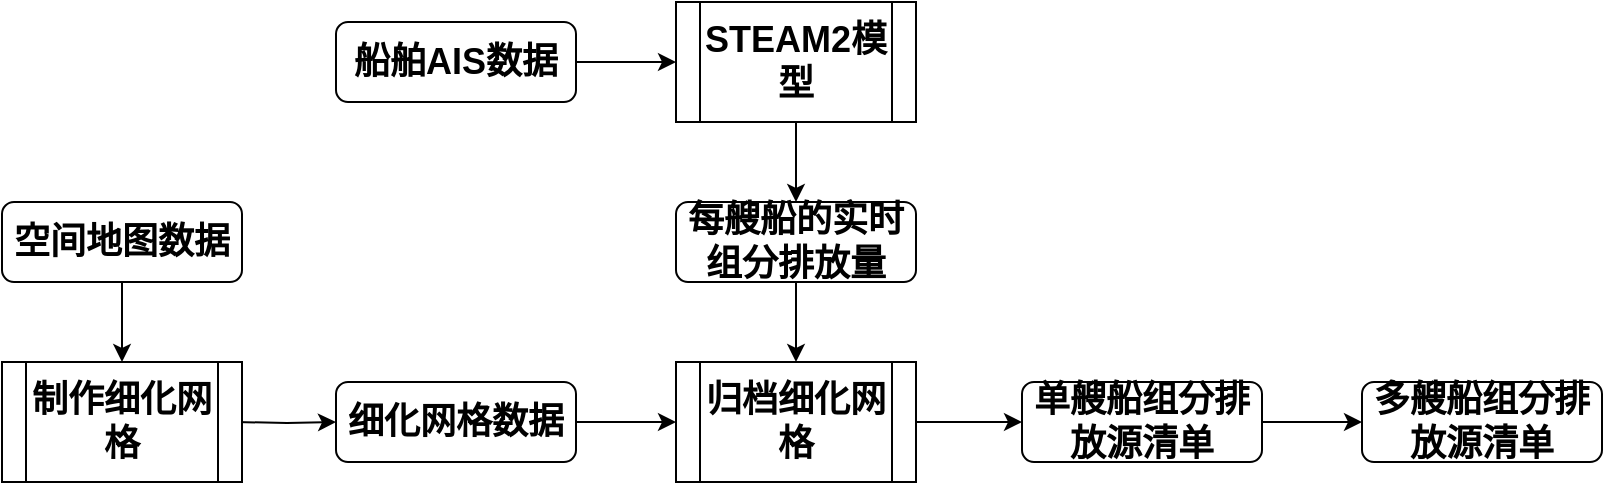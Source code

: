 <mxfile version="13.9.9" type="github">
  <diagram id="C5RBs43oDa-KdzZeNtuy" name="Page-1">
    <mxGraphModel dx="868" dy="425" grid="1" gridSize="10" guides="1" tooltips="1" connect="1" arrows="1" fold="1" page="1" pageScale="1" pageWidth="827" pageHeight="1169" math="0" shadow="0">
      <root>
        <mxCell id="WIyWlLk6GJQsqaUBKTNV-0" />
        <mxCell id="WIyWlLk6GJQsqaUBKTNV-1" parent="WIyWlLk6GJQsqaUBKTNV-0" />
        <mxCell id="dL21EknmWEohw2fYmpAh-1" style="edgeStyle=orthogonalEdgeStyle;rounded=0;orthogonalLoop=1;jettySize=auto;html=1;exitX=1;exitY=0.5;exitDx=0;exitDy=0;entryX=0;entryY=0.5;entryDx=0;entryDy=0;" edge="1" parent="WIyWlLk6GJQsqaUBKTNV-1" target="dL21EknmWEohw2fYmpAh-7">
          <mxGeometry relative="1" as="geometry">
            <mxPoint x="127" y="330" as="sourcePoint" />
          </mxGeometry>
        </mxCell>
        <mxCell id="dL21EknmWEohw2fYmpAh-35" style="edgeStyle=orthogonalEdgeStyle;rounded=0;orthogonalLoop=1;jettySize=auto;html=1;exitX=0.5;exitY=1;exitDx=0;exitDy=0;entryX=0.5;entryY=0;entryDx=0;entryDy=0;" edge="1" parent="WIyWlLk6GJQsqaUBKTNV-1" source="dL21EknmWEohw2fYmpAh-4" target="dL21EknmWEohw2fYmpAh-32">
          <mxGeometry relative="1" as="geometry" />
        </mxCell>
        <mxCell id="dL21EknmWEohw2fYmpAh-4" value="&lt;font style=&quot;font-size: 18px&quot;&gt;&lt;b&gt;每艘船的实时组分排放量&lt;/b&gt;&lt;/font&gt;" style="rounded=1;whiteSpace=wrap;html=1;fontSize=12;glass=0;strokeWidth=1;shadow=0;" vertex="1" parent="WIyWlLk6GJQsqaUBKTNV-1">
          <mxGeometry x="347" y="220" width="120" height="40" as="geometry" />
        </mxCell>
        <mxCell id="dL21EknmWEohw2fYmpAh-37" style="edgeStyle=orthogonalEdgeStyle;rounded=0;orthogonalLoop=1;jettySize=auto;html=1;exitX=1;exitY=0.5;exitDx=0;exitDy=0;entryX=0;entryY=0.5;entryDx=0;entryDy=0;" edge="1" parent="WIyWlLk6GJQsqaUBKTNV-1" source="dL21EknmWEohw2fYmpAh-5" target="dL21EknmWEohw2fYmpAh-19">
          <mxGeometry relative="1" as="geometry" />
        </mxCell>
        <mxCell id="dL21EknmWEohw2fYmpAh-5" value="&lt;font style=&quot;font-size: 18px&quot;&gt;&lt;b&gt;单艘船组分排放源清单&lt;/b&gt;&lt;/font&gt;" style="rounded=1;whiteSpace=wrap;html=1;fontSize=12;glass=0;strokeWidth=1;shadow=0;" vertex="1" parent="WIyWlLk6GJQsqaUBKTNV-1">
          <mxGeometry x="520" y="310" width="120" height="40" as="geometry" />
        </mxCell>
        <mxCell id="dL21EknmWEohw2fYmpAh-33" style="edgeStyle=orthogonalEdgeStyle;rounded=0;orthogonalLoop=1;jettySize=auto;html=1;exitX=1;exitY=0.5;exitDx=0;exitDy=0;entryX=0;entryY=0.5;entryDx=0;entryDy=0;" edge="1" parent="WIyWlLk6GJQsqaUBKTNV-1" source="dL21EknmWEohw2fYmpAh-7" target="dL21EknmWEohw2fYmpAh-32">
          <mxGeometry relative="1" as="geometry" />
        </mxCell>
        <mxCell id="dL21EknmWEohw2fYmpAh-7" value="&lt;font style=&quot;font-size: 18px&quot;&gt;&lt;b&gt;细化网格数据&lt;/b&gt;&lt;/font&gt;" style="rounded=1;whiteSpace=wrap;html=1;fontSize=12;glass=0;strokeWidth=1;shadow=0;" vertex="1" parent="WIyWlLk6GJQsqaUBKTNV-1">
          <mxGeometry x="177" y="310" width="120" height="40" as="geometry" />
        </mxCell>
        <mxCell id="dL21EknmWEohw2fYmpAh-19" value="&lt;font style=&quot;font-size: 18px&quot;&gt;&lt;b&gt;多艘船组分排放源清单&lt;/b&gt;&lt;/font&gt;" style="rounded=1;whiteSpace=wrap;html=1;fontSize=12;glass=0;strokeWidth=1;shadow=0;" vertex="1" parent="WIyWlLk6GJQsqaUBKTNV-1">
          <mxGeometry x="690" y="310" width="120" height="40" as="geometry" />
        </mxCell>
        <mxCell id="dL21EknmWEohw2fYmpAh-31" style="edgeStyle=orthogonalEdgeStyle;rounded=0;orthogonalLoop=1;jettySize=auto;html=1;exitX=1;exitY=0.5;exitDx=0;exitDy=0;entryX=0;entryY=0.5;entryDx=0;entryDy=0;" edge="1" parent="WIyWlLk6GJQsqaUBKTNV-1" source="dL21EknmWEohw2fYmpAh-21" target="dL21EknmWEohw2fYmpAh-28">
          <mxGeometry relative="1" as="geometry" />
        </mxCell>
        <mxCell id="dL21EknmWEohw2fYmpAh-21" value="&lt;font style=&quot;font-size: 18px&quot;&gt;&lt;b&gt;船舶AIS数据&lt;/b&gt;&lt;/font&gt;" style="rounded=1;whiteSpace=wrap;html=1;fontSize=12;glass=0;strokeWidth=1;shadow=0;" vertex="1" parent="WIyWlLk6GJQsqaUBKTNV-1">
          <mxGeometry x="177" y="130" width="120" height="40" as="geometry" />
        </mxCell>
        <mxCell id="dL21EknmWEohw2fYmpAh-25" value="&lt;font style=&quot;font-size: 18px&quot;&gt;&lt;b&gt;制作细化网格&lt;/b&gt;&lt;/font&gt;" style="shape=process;whiteSpace=wrap;html=1;backgroundOutline=1;" vertex="1" parent="WIyWlLk6GJQsqaUBKTNV-1">
          <mxGeometry x="10" y="300" width="120" height="60" as="geometry" />
        </mxCell>
        <mxCell id="dL21EknmWEohw2fYmpAh-27" style="edgeStyle=orthogonalEdgeStyle;rounded=0;orthogonalLoop=1;jettySize=auto;html=1;exitX=0.5;exitY=1;exitDx=0;exitDy=0;" edge="1" parent="WIyWlLk6GJQsqaUBKTNV-1" source="dL21EknmWEohw2fYmpAh-26" target="dL21EknmWEohw2fYmpAh-25">
          <mxGeometry relative="1" as="geometry" />
        </mxCell>
        <mxCell id="dL21EknmWEohw2fYmpAh-26" value="&lt;font style=&quot;font-size: 18px&quot;&gt;&lt;b&gt;空间地图数据&lt;/b&gt;&lt;/font&gt;" style="rounded=1;whiteSpace=wrap;html=1;fontSize=12;glass=0;strokeWidth=1;shadow=0;" vertex="1" parent="WIyWlLk6GJQsqaUBKTNV-1">
          <mxGeometry x="10" y="220" width="120" height="40" as="geometry" />
        </mxCell>
        <mxCell id="dL21EknmWEohw2fYmpAh-34" style="edgeStyle=orthogonalEdgeStyle;rounded=0;orthogonalLoop=1;jettySize=auto;html=1;exitX=0.5;exitY=1;exitDx=0;exitDy=0;entryX=0.5;entryY=0;entryDx=0;entryDy=0;" edge="1" parent="WIyWlLk6GJQsqaUBKTNV-1" source="dL21EknmWEohw2fYmpAh-28" target="dL21EknmWEohw2fYmpAh-4">
          <mxGeometry relative="1" as="geometry" />
        </mxCell>
        <mxCell id="dL21EknmWEohw2fYmpAh-28" value="&lt;b style=&quot;font-size: 18px&quot;&gt;STEAM2模型&lt;/b&gt;" style="shape=process;whiteSpace=wrap;html=1;backgroundOutline=1;" vertex="1" parent="WIyWlLk6GJQsqaUBKTNV-1">
          <mxGeometry x="347" y="120" width="120" height="60" as="geometry" />
        </mxCell>
        <mxCell id="dL21EknmWEohw2fYmpAh-36" style="edgeStyle=orthogonalEdgeStyle;rounded=0;orthogonalLoop=1;jettySize=auto;html=1;exitX=1;exitY=0.5;exitDx=0;exitDy=0;entryX=0;entryY=0.5;entryDx=0;entryDy=0;" edge="1" parent="WIyWlLk6GJQsqaUBKTNV-1" source="dL21EknmWEohw2fYmpAh-32" target="dL21EknmWEohw2fYmpAh-5">
          <mxGeometry relative="1" as="geometry" />
        </mxCell>
        <mxCell id="dL21EknmWEohw2fYmpAh-32" value="&lt;b style=&quot;font-size: 18px&quot;&gt;归档细化网格&lt;/b&gt;" style="shape=process;whiteSpace=wrap;html=1;backgroundOutline=1;" vertex="1" parent="WIyWlLk6GJQsqaUBKTNV-1">
          <mxGeometry x="347" y="300" width="120" height="60" as="geometry" />
        </mxCell>
      </root>
    </mxGraphModel>
  </diagram>
</mxfile>
